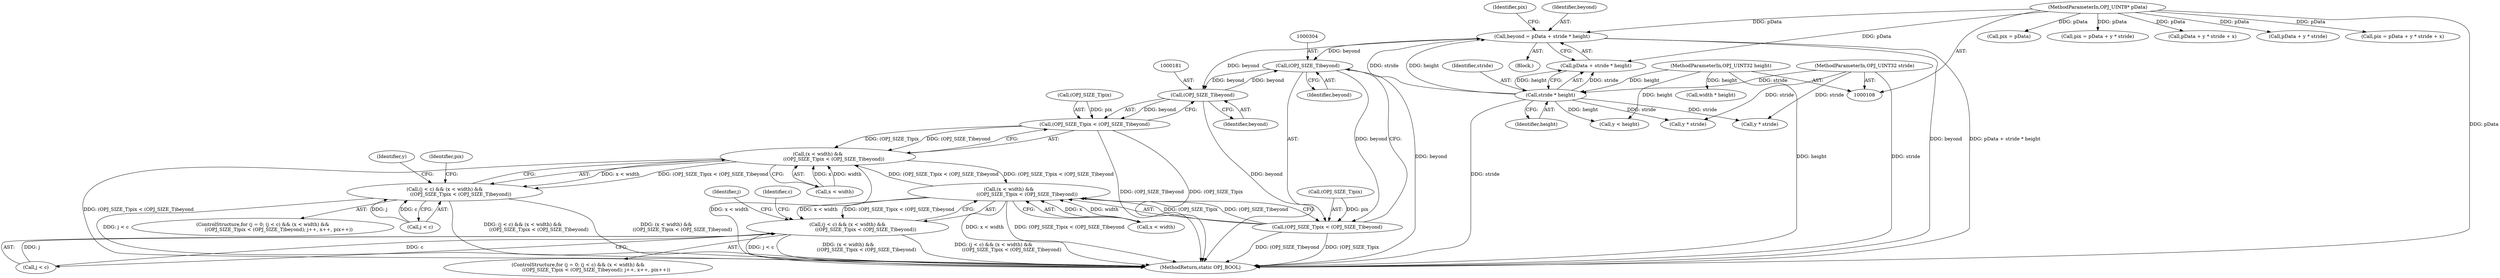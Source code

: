digraph "0_openjpeg_cbe7384016083eac16078b359acd7a842253d503@pointer" {
"1000303" [label="(Call,(OPJ_SIZE_T)beyond)"];
"1000180" [label="(Call,(OPJ_SIZE_T)beyond)"];
"1000303" [label="(Call,(OPJ_SIZE_T)beyond)"];
"1000120" [label="(Call,beyond = pData + stride * height)"];
"1000110" [label="(MethodParameterIn,OPJ_UINT8* pData)"];
"1000124" [label="(Call,stride * height)"];
"1000111" [label="(MethodParameterIn,OPJ_UINT32 stride)"];
"1000113" [label="(MethodParameterIn,OPJ_UINT32 height)"];
"1000176" [label="(Call,(OPJ_SIZE_T)pix < (OPJ_SIZE_T)beyond)"];
"1000172" [label="(Call,(x < width) &&\n                     ((OPJ_SIZE_T)pix < (OPJ_SIZE_T)beyond))"];
"1000168" [label="(Call,(j < c) && (x < width) &&\n                     ((OPJ_SIZE_T)pix < (OPJ_SIZE_T)beyond))"];
"1000295" [label="(Call,(x < width) &&\n                        ((OPJ_SIZE_T)pix < (OPJ_SIZE_T)beyond))"];
"1000291" [label="(Call,(j < c) && (x < width) &&\n                        ((OPJ_SIZE_T)pix < (OPJ_SIZE_T)beyond))"];
"1000299" [label="(Call,(OPJ_SIZE_T)pix < (OPJ_SIZE_T)beyond)"];
"1000173" [label="(Call,x < width)"];
"1000299" [label="(Call,(OPJ_SIZE_T)pix < (OPJ_SIZE_T)beyond)"];
"1000124" [label="(Call,stride * height)"];
"1000177" [label="(Call,(OPJ_SIZE_T)pix)"];
"1000194" [label="(Identifier,pix)"];
"1000114" [label="(Block,)"];
"1000128" [label="(Identifier,pix)"];
"1000291" [label="(Call,(j < c) && (x < width) &&\n                        ((OPJ_SIZE_T)pix < (OPJ_SIZE_T)beyond))"];
"1000168" [label="(Call,(j < c) && (x < width) &&\n                     ((OPJ_SIZE_T)pix < (OPJ_SIZE_T)beyond))"];
"1000295" [label="(Call,(x < width) &&\n                        ((OPJ_SIZE_T)pix < (OPJ_SIZE_T)beyond))"];
"1000296" [label="(Call,x < width)"];
"1000125" [label="(Identifier,stride)"];
"1000182" [label="(Identifier,beyond)"];
"1000164" [label="(ControlStructure,for (j = 0; (j < c) && (x < width) &&\n                     ((OPJ_SIZE_T)pix < (OPJ_SIZE_T)beyond); j++, x++, pix++))"];
"1000120" [label="(Call,beyond = pData + stride * height)"];
"1000292" [label="(Call,j < c)"];
"1000110" [label="(MethodParameterIn,OPJ_UINT8* pData)"];
"1000138" [label="(Call,y < height)"];
"1000127" [label="(Call,pix = pData)"];
"1000126" [label="(Identifier,height)"];
"1000318" [label="(Identifier,j)"];
"1000376" [label="(MethodReturn,static OPJ_BOOL)"];
"1000176" [label="(Call,(OPJ_SIZE_T)pix < (OPJ_SIZE_T)beyond)"];
"1000233" [label="(Call,pix = pData + y * stride)"];
"1000121" [label="(Identifier,beyond)"];
"1000273" [label="(Call,pData + y * stride + x)"];
"1000111" [label="(MethodParameterIn,OPJ_UINT32 stride)"];
"1000235" [label="(Call,pData + y * stride)"];
"1000351" [label="(Identifier,c)"];
"1000139" [label="(Identifier,y)"];
"1000237" [label="(Call,y * stride)"];
"1000271" [label="(Call,pix = pData + y * stride + x)"];
"1000180" [label="(Call,(OPJ_SIZE_T)beyond)"];
"1000113" [label="(MethodParameterIn,OPJ_UINT32 height)"];
"1000300" [label="(Call,(OPJ_SIZE_T)pix)"];
"1000303" [label="(Call,(OPJ_SIZE_T)beyond)"];
"1000287" [label="(ControlStructure,for (j = 0; (j < c) && (x < width) &&\n                        ((OPJ_SIZE_T)pix < (OPJ_SIZE_T)beyond); j++, x++, pix++))"];
"1000365" [label="(Call,width * height)"];
"1000122" [label="(Call,pData + stride * height)"];
"1000305" [label="(Identifier,beyond)"];
"1000172" [label="(Call,(x < width) &&\n                     ((OPJ_SIZE_T)pix < (OPJ_SIZE_T)beyond))"];
"1000276" [label="(Call,y * stride)"];
"1000169" [label="(Call,j < c)"];
"1000303" -> "1000299"  [label="AST: "];
"1000303" -> "1000305"  [label="CFG: "];
"1000304" -> "1000303"  [label="AST: "];
"1000305" -> "1000303"  [label="AST: "];
"1000299" -> "1000303"  [label="CFG: "];
"1000303" -> "1000376"  [label="DDG: beyond"];
"1000303" -> "1000180"  [label="DDG: beyond"];
"1000303" -> "1000299"  [label="DDG: beyond"];
"1000180" -> "1000303"  [label="DDG: beyond"];
"1000120" -> "1000303"  [label="DDG: beyond"];
"1000180" -> "1000176"  [label="AST: "];
"1000180" -> "1000182"  [label="CFG: "];
"1000181" -> "1000180"  [label="AST: "];
"1000182" -> "1000180"  [label="AST: "];
"1000176" -> "1000180"  [label="CFG: "];
"1000180" -> "1000376"  [label="DDG: beyond"];
"1000180" -> "1000176"  [label="DDG: beyond"];
"1000120" -> "1000180"  [label="DDG: beyond"];
"1000120" -> "1000114"  [label="AST: "];
"1000120" -> "1000122"  [label="CFG: "];
"1000121" -> "1000120"  [label="AST: "];
"1000122" -> "1000120"  [label="AST: "];
"1000128" -> "1000120"  [label="CFG: "];
"1000120" -> "1000376"  [label="DDG: beyond"];
"1000120" -> "1000376"  [label="DDG: pData + stride * height"];
"1000110" -> "1000120"  [label="DDG: pData"];
"1000124" -> "1000120"  [label="DDG: stride"];
"1000124" -> "1000120"  [label="DDG: height"];
"1000110" -> "1000108"  [label="AST: "];
"1000110" -> "1000376"  [label="DDG: pData"];
"1000110" -> "1000122"  [label="DDG: pData"];
"1000110" -> "1000127"  [label="DDG: pData"];
"1000110" -> "1000233"  [label="DDG: pData"];
"1000110" -> "1000235"  [label="DDG: pData"];
"1000110" -> "1000271"  [label="DDG: pData"];
"1000110" -> "1000273"  [label="DDG: pData"];
"1000124" -> "1000122"  [label="AST: "];
"1000124" -> "1000126"  [label="CFG: "];
"1000125" -> "1000124"  [label="AST: "];
"1000126" -> "1000124"  [label="AST: "];
"1000122" -> "1000124"  [label="CFG: "];
"1000124" -> "1000376"  [label="DDG: stride"];
"1000124" -> "1000122"  [label="DDG: stride"];
"1000124" -> "1000122"  [label="DDG: height"];
"1000111" -> "1000124"  [label="DDG: stride"];
"1000113" -> "1000124"  [label="DDG: height"];
"1000124" -> "1000138"  [label="DDG: height"];
"1000124" -> "1000237"  [label="DDG: stride"];
"1000124" -> "1000276"  [label="DDG: stride"];
"1000111" -> "1000108"  [label="AST: "];
"1000111" -> "1000376"  [label="DDG: stride"];
"1000111" -> "1000237"  [label="DDG: stride"];
"1000111" -> "1000276"  [label="DDG: stride"];
"1000113" -> "1000108"  [label="AST: "];
"1000113" -> "1000376"  [label="DDG: height"];
"1000113" -> "1000138"  [label="DDG: height"];
"1000113" -> "1000365"  [label="DDG: height"];
"1000176" -> "1000172"  [label="AST: "];
"1000177" -> "1000176"  [label="AST: "];
"1000172" -> "1000176"  [label="CFG: "];
"1000176" -> "1000376"  [label="DDG: (OPJ_SIZE_T)beyond"];
"1000176" -> "1000376"  [label="DDG: (OPJ_SIZE_T)pix"];
"1000176" -> "1000172"  [label="DDG: (OPJ_SIZE_T)pix"];
"1000176" -> "1000172"  [label="DDG: (OPJ_SIZE_T)beyond"];
"1000177" -> "1000176"  [label="DDG: pix"];
"1000172" -> "1000168"  [label="AST: "];
"1000172" -> "1000173"  [label="CFG: "];
"1000173" -> "1000172"  [label="AST: "];
"1000168" -> "1000172"  [label="CFG: "];
"1000172" -> "1000376"  [label="DDG: (OPJ_SIZE_T)pix < (OPJ_SIZE_T)beyond"];
"1000172" -> "1000376"  [label="DDG: x < width"];
"1000172" -> "1000168"  [label="DDG: x < width"];
"1000172" -> "1000168"  [label="DDG: (OPJ_SIZE_T)pix < (OPJ_SIZE_T)beyond"];
"1000173" -> "1000172"  [label="DDG: x"];
"1000173" -> "1000172"  [label="DDG: width"];
"1000295" -> "1000172"  [label="DDG: (OPJ_SIZE_T)pix < (OPJ_SIZE_T)beyond"];
"1000172" -> "1000295"  [label="DDG: (OPJ_SIZE_T)pix < (OPJ_SIZE_T)beyond"];
"1000168" -> "1000164"  [label="AST: "];
"1000168" -> "1000169"  [label="CFG: "];
"1000169" -> "1000168"  [label="AST: "];
"1000139" -> "1000168"  [label="CFG: "];
"1000194" -> "1000168"  [label="CFG: "];
"1000168" -> "1000376"  [label="DDG: (j < c) && (x < width) &&\n                     ((OPJ_SIZE_T)pix < (OPJ_SIZE_T)beyond)"];
"1000168" -> "1000376"  [label="DDG: (x < width) &&\n                     ((OPJ_SIZE_T)pix < (OPJ_SIZE_T)beyond)"];
"1000168" -> "1000376"  [label="DDG: j < c"];
"1000169" -> "1000168"  [label="DDG: j"];
"1000169" -> "1000168"  [label="DDG: c"];
"1000295" -> "1000291"  [label="AST: "];
"1000295" -> "1000296"  [label="CFG: "];
"1000295" -> "1000299"  [label="CFG: "];
"1000296" -> "1000295"  [label="AST: "];
"1000299" -> "1000295"  [label="AST: "];
"1000291" -> "1000295"  [label="CFG: "];
"1000295" -> "1000376"  [label="DDG: x < width"];
"1000295" -> "1000376"  [label="DDG: (OPJ_SIZE_T)pix < (OPJ_SIZE_T)beyond"];
"1000295" -> "1000291"  [label="DDG: x < width"];
"1000295" -> "1000291"  [label="DDG: (OPJ_SIZE_T)pix < (OPJ_SIZE_T)beyond"];
"1000296" -> "1000295"  [label="DDG: x"];
"1000296" -> "1000295"  [label="DDG: width"];
"1000299" -> "1000295"  [label="DDG: (OPJ_SIZE_T)pix"];
"1000299" -> "1000295"  [label="DDG: (OPJ_SIZE_T)beyond"];
"1000291" -> "1000287"  [label="AST: "];
"1000291" -> "1000292"  [label="CFG: "];
"1000292" -> "1000291"  [label="AST: "];
"1000318" -> "1000291"  [label="CFG: "];
"1000351" -> "1000291"  [label="CFG: "];
"1000291" -> "1000376"  [label="DDG: (j < c) && (x < width) &&\n                        ((OPJ_SIZE_T)pix < (OPJ_SIZE_T)beyond)"];
"1000291" -> "1000376"  [label="DDG: j < c"];
"1000291" -> "1000376"  [label="DDG: (x < width) &&\n                        ((OPJ_SIZE_T)pix < (OPJ_SIZE_T)beyond)"];
"1000292" -> "1000291"  [label="DDG: j"];
"1000292" -> "1000291"  [label="DDG: c"];
"1000300" -> "1000299"  [label="AST: "];
"1000299" -> "1000376"  [label="DDG: (OPJ_SIZE_T)beyond"];
"1000299" -> "1000376"  [label="DDG: (OPJ_SIZE_T)pix"];
"1000300" -> "1000299"  [label="DDG: pix"];
}
